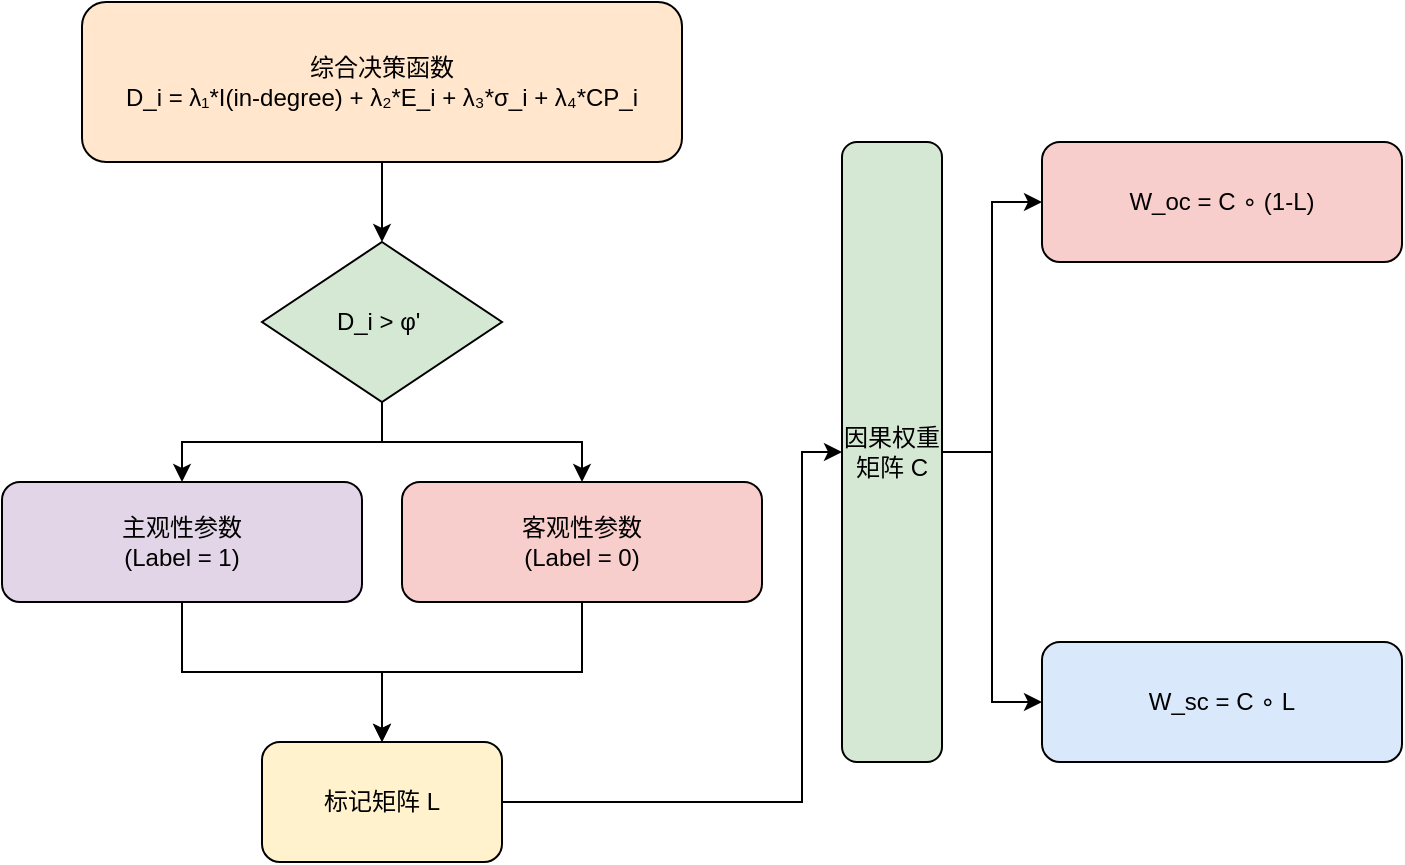 <mxfile version="26.2.2">
  <diagram name="因果解耦学习" id="Xn1MKm5G6cUb3gmnLiGP">
    <mxGraphModel dx="1354" dy="931" grid="1" gridSize="10" guides="1" tooltips="1" connect="1" arrows="1" fold="1" page="1" pageScale="1" pageWidth="827" pageHeight="1169" math="0" shadow="0">
      <root>
        <mxCell id="0" />
        <mxCell id="1" parent="0" />
        <mxCell id="ucolTSoBBcxQ1Ks-dDeu-4" value="综合决策函数&#xa;D_i = λ₁*I(in-degree) + λ₂*E_i + λ₃*σ_i + λ₄*CP_i" style="rounded=1;whiteSpace=wrap;html=1;fillColor=#ffe6cc;" vertex="1" parent="1">
          <mxGeometry x="80" y="490" width="300" height="80" as="geometry" />
        </mxCell>
        <mxCell id="ucolTSoBBcxQ1Ks-dDeu-5" value="D_i &amp;gt; φ&#39;&amp;nbsp;" style="rhombus;whiteSpace=wrap;html=1;fillColor=#d5e8d4;" vertex="1" parent="1">
          <mxGeometry x="170" y="610" width="120" height="80" as="geometry" />
        </mxCell>
        <mxCell id="ucolTSoBBcxQ1Ks-dDeu-6" value="主观性参数&#xa;(Label = 1)" style="rounded=1;whiteSpace=wrap;html=1;fillColor=#e1d5e7;" vertex="1" parent="1">
          <mxGeometry x="40" y="730" width="180" height="60" as="geometry" />
        </mxCell>
        <mxCell id="ucolTSoBBcxQ1Ks-dDeu-7" value="客观性参数&#xa;(Label = 0)" style="rounded=1;whiteSpace=wrap;html=1;fillColor=#f8cecc;" vertex="1" parent="1">
          <mxGeometry x="240" y="730" width="180" height="60" as="geometry" />
        </mxCell>
        <mxCell id="ucolTSoBBcxQ1Ks-dDeu-8" value="因果权重矩阵 C" style="rounded=1;whiteSpace=wrap;html=1;fillColor=#d5e8d4;" vertex="1" parent="1">
          <mxGeometry x="460" y="560" width="50" height="310" as="geometry" />
        </mxCell>
        <mxCell id="ucolTSoBBcxQ1Ks-dDeu-9" value="W_sc = C ∘ L" style="rounded=1;whiteSpace=wrap;html=1;fillColor=#dae8fc;" vertex="1" parent="1">
          <mxGeometry x="560" y="810" width="180" height="60" as="geometry" />
        </mxCell>
        <mxCell id="ucolTSoBBcxQ1Ks-dDeu-10" value="W_oc = C ∘ (1-L)" style="rounded=1;whiteSpace=wrap;html=1;fillColor=#f8cecc;" vertex="1" parent="1">
          <mxGeometry x="560" y="560" width="180" height="60" as="geometry" />
        </mxCell>
        <mxCell id="ucolTSoBBcxQ1Ks-dDeu-28" style="edgeStyle=orthogonalEdgeStyle;rounded=0;orthogonalLoop=1;jettySize=auto;html=1;exitX=1;exitY=0.5;exitDx=0;exitDy=0;entryX=0;entryY=0.5;entryDx=0;entryDy=0;" edge="1" parent="1" source="ucolTSoBBcxQ1Ks-dDeu-11" target="ucolTSoBBcxQ1Ks-dDeu-8">
          <mxGeometry relative="1" as="geometry">
            <Array as="points">
              <mxPoint x="440" y="890" />
              <mxPoint x="440" y="715" />
            </Array>
          </mxGeometry>
        </mxCell>
        <mxCell id="ucolTSoBBcxQ1Ks-dDeu-11" value="标记矩阵 L" style="rounded=1;whiteSpace=wrap;html=1;fillColor=#fff2cc;" vertex="1" parent="1">
          <mxGeometry x="170" y="860" width="120" height="60" as="geometry" />
        </mxCell>
        <mxCell id="ucolTSoBBcxQ1Ks-dDeu-13" style="edgeStyle=orthogonalEdgeStyle;rounded=0;html=1;" edge="1" parent="1" source="ucolTSoBBcxQ1Ks-dDeu-4" target="ucolTSoBBcxQ1Ks-dDeu-5">
          <mxGeometry relative="1" as="geometry" />
        </mxCell>
        <mxCell id="ucolTSoBBcxQ1Ks-dDeu-14" style="edgeStyle=orthogonalEdgeStyle;rounded=0;html=1;" edge="1" parent="1" source="ucolTSoBBcxQ1Ks-dDeu-5" target="ucolTSoBBcxQ1Ks-dDeu-6">
          <mxGeometry relative="1" as="geometry" />
        </mxCell>
        <mxCell id="ucolTSoBBcxQ1Ks-dDeu-15" style="edgeStyle=orthogonalEdgeStyle;rounded=0;html=1;" edge="1" parent="1" source="ucolTSoBBcxQ1Ks-dDeu-5" target="ucolTSoBBcxQ1Ks-dDeu-7">
          <mxGeometry relative="1" as="geometry" />
        </mxCell>
        <mxCell id="ucolTSoBBcxQ1Ks-dDeu-16" style="edgeStyle=orthogonalEdgeStyle;rounded=0;html=1;" edge="1" parent="1" source="ucolTSoBBcxQ1Ks-dDeu-8" target="ucolTSoBBcxQ1Ks-dDeu-9">
          <mxGeometry relative="1" as="geometry" />
        </mxCell>
        <mxCell id="ucolTSoBBcxQ1Ks-dDeu-17" style="edgeStyle=orthogonalEdgeStyle;rounded=0;html=1;" edge="1" parent="1" source="ucolTSoBBcxQ1Ks-dDeu-8" target="ucolTSoBBcxQ1Ks-dDeu-10">
          <mxGeometry relative="1" as="geometry" />
        </mxCell>
        <mxCell id="ucolTSoBBcxQ1Ks-dDeu-18" style="edgeStyle=orthogonalEdgeStyle;rounded=0;html=1;" edge="1" parent="1" source="ucolTSoBBcxQ1Ks-dDeu-6" target="ucolTSoBBcxQ1Ks-dDeu-11">
          <mxGeometry relative="1" as="geometry" />
        </mxCell>
        <mxCell id="ucolTSoBBcxQ1Ks-dDeu-19" style="edgeStyle=orthogonalEdgeStyle;rounded=0;html=1;" edge="1" parent="1" source="ucolTSoBBcxQ1Ks-dDeu-7" target="ucolTSoBBcxQ1Ks-dDeu-11">
          <mxGeometry relative="1" as="geometry" />
        </mxCell>
      </root>
    </mxGraphModel>
  </diagram>
</mxfile>
